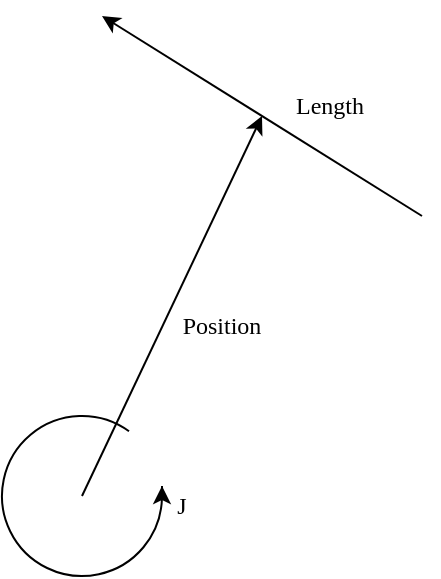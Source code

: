 <mxfile version="20.2.8" type="device"><diagram id="qk-mKA9BvS4lvhPRjQYC" name="Page-1"><mxGraphModel dx="1036" dy="772" grid="1" gridSize="10" guides="1" tooltips="1" connect="1" arrows="1" fold="1" page="1" pageScale="1" pageWidth="827" pageHeight="1169" math="0" shadow="0"><root><mxCell id="0"/><mxCell id="1" parent="0"/><mxCell id="dNGeQpfnIKVUZab397kW-1" value="" style="endArrow=classic;html=1;rounded=0;" edge="1" parent="1"><mxGeometry width="50" height="50" relative="1" as="geometry"><mxPoint x="470" y="410" as="sourcePoint"/><mxPoint x="310" y="310" as="targetPoint"/></mxGeometry></mxCell><mxCell id="dNGeQpfnIKVUZab397kW-2" value="" style="endArrow=classic;html=1;rounded=0;" edge="1" parent="1"><mxGeometry width="50" height="50" relative="1" as="geometry"><mxPoint x="300" y="550" as="sourcePoint"/><mxPoint x="390" y="360" as="targetPoint"/></mxGeometry></mxCell><mxCell id="dNGeQpfnIKVUZab397kW-3" value="" style="verticalLabelPosition=bottom;verticalAlign=top;html=1;shape=mxgraph.basic.arc;startAngle=0.255;endAngle=0.1;" vertex="1" parent="1"><mxGeometry x="260" y="510" width="80" height="80" as="geometry"/></mxCell><mxCell id="dNGeQpfnIKVUZab397kW-5" value="" style="endArrow=classic;html=1;rounded=0;" edge="1" parent="1"><mxGeometry width="50" height="50" relative="1" as="geometry"><mxPoint x="340" y="545" as="sourcePoint"/><mxPoint x="340" y="545" as="targetPoint"/><Array as="points"><mxPoint x="340" y="550"/></Array></mxGeometry></mxCell><mxCell id="dNGeQpfnIKVUZab397kW-6" value="&lt;font face=&quot;Times New Roman&quot;&gt;J&lt;/font&gt;" style="text;html=1;strokeColor=none;fillColor=none;align=center;verticalAlign=middle;whiteSpace=wrap;rounded=0;" vertex="1" parent="1"><mxGeometry x="340" y="540" width="20" height="30" as="geometry"/></mxCell><mxCell id="dNGeQpfnIKVUZab397kW-7" value="&lt;font face=&quot;Times New Roman&quot;&gt;Position&lt;/font&gt;" style="text;html=1;strokeColor=none;fillColor=none;align=center;verticalAlign=middle;whiteSpace=wrap;rounded=0;" vertex="1" parent="1"><mxGeometry x="360" y="450" width="20" height="30" as="geometry"/></mxCell><mxCell id="dNGeQpfnIKVUZab397kW-9" value="&lt;font face=&quot;Times New Roman&quot;&gt;Length&lt;/font&gt;" style="text;html=1;strokeColor=none;fillColor=none;align=center;verticalAlign=middle;whiteSpace=wrap;rounded=0;" vertex="1" parent="1"><mxGeometry x="414" y="340" width="20" height="30" as="geometry"/></mxCell></root></mxGraphModel></diagram></mxfile>
